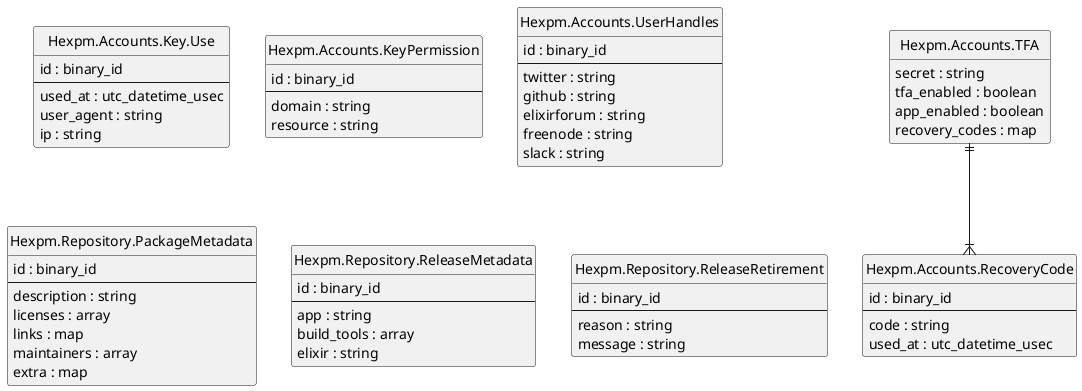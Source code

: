 @startuml

set namespaceSeparator none
hide circle
hide methods

skinparam linetype ortho
skinparam defaultFontName Roboto Mono
skinparam shadowing false


entity Hexpm.Accounts.Key.Use {
  id : binary_id
  --
  used_at : utc_datetime_usec
  user_agent : string
  ip : string
}

entity Hexpm.Accounts.KeyPermission {
  id : binary_id
  --
  domain : string
  resource : string
}

entity Hexpm.Accounts.RecoveryCode {
  id : binary_id
  --
  code : string
  used_at : utc_datetime_usec
}

entity Hexpm.Accounts.TFA {
  secret : string
  tfa_enabled : boolean
  app_enabled : boolean
  recovery_codes : map
}

entity Hexpm.Accounts.UserHandles {
  id : binary_id
  --
  twitter : string
  github : string
  elixirforum : string
  freenode : string
  slack : string
}

entity Hexpm.Repository.PackageMetadata {
  id : binary_id
  --
  description : string
  licenses : array
  links : map
  maintainers : array
  extra : map
}

entity Hexpm.Repository.ReleaseMetadata {
  id : binary_id
  --
  app : string
  build_tools : array
  elixir : string
}

entity Hexpm.Repository.ReleaseRetirement {
  id : binary_id
  --
  reason : string
  message : string
}

Hexpm.Accounts.TFA ||--|{ Hexpm.Accounts.RecoveryCode
@enduml
